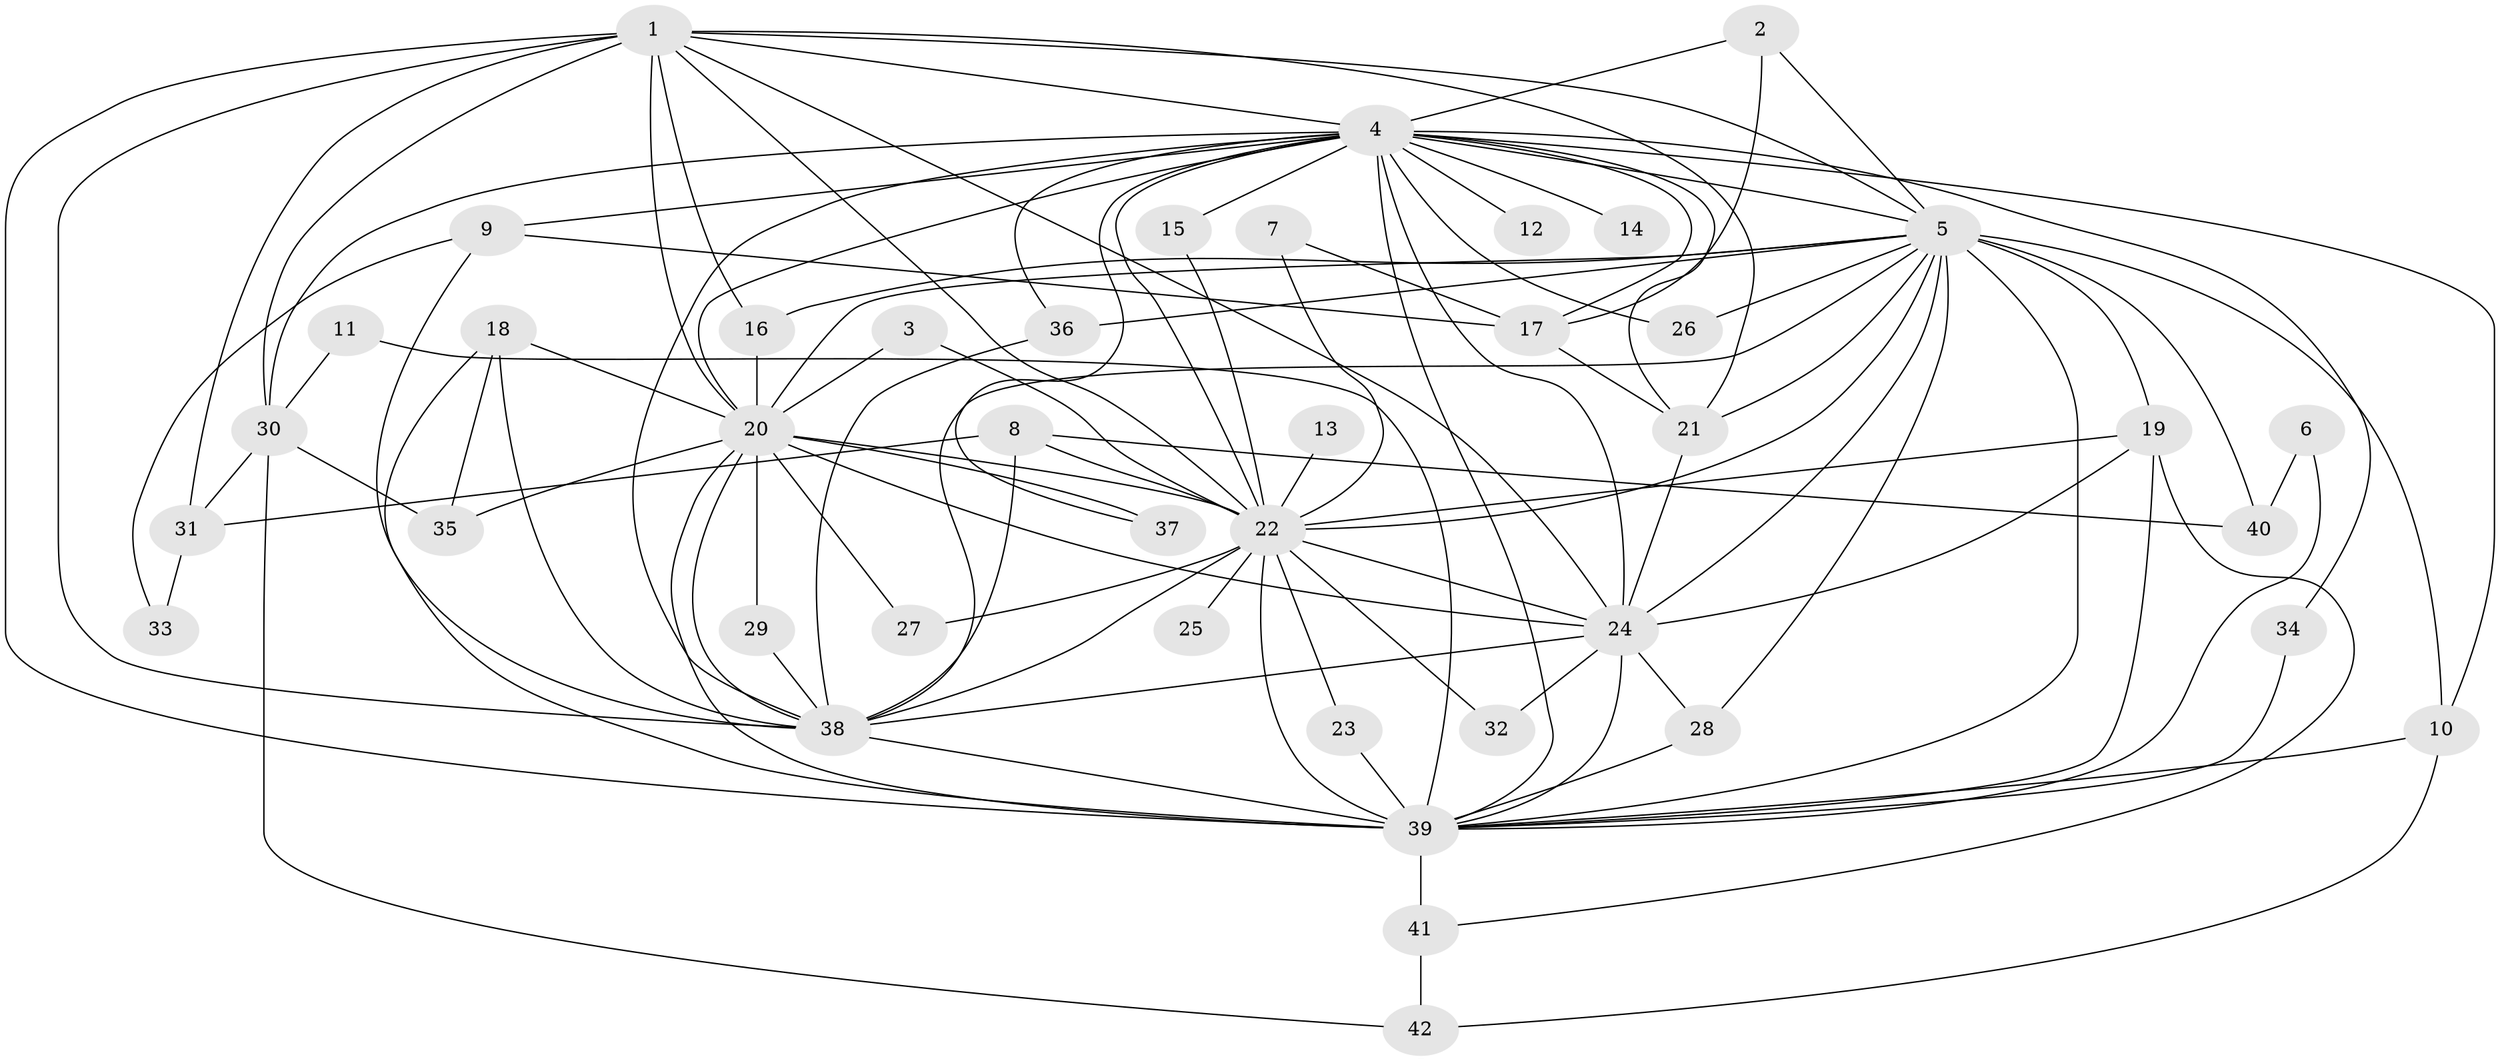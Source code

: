 // original degree distribution, {14: 0.024096385542168676, 17: 0.024096385542168676, 28: 0.012048192771084338, 16: 0.012048192771084338, 21: 0.024096385542168676, 26: 0.012048192771084338, 15: 0.012048192771084338, 6: 0.024096385542168676, 3: 0.1686746987951807, 2: 0.5662650602409639, 5: 0.024096385542168676, 4: 0.08433734939759036, 7: 0.012048192771084338}
// Generated by graph-tools (version 1.1) at 2025/01/03/09/25 03:01:32]
// undirected, 42 vertices, 106 edges
graph export_dot {
graph [start="1"]
  node [color=gray90,style=filled];
  1;
  2;
  3;
  4;
  5;
  6;
  7;
  8;
  9;
  10;
  11;
  12;
  13;
  14;
  15;
  16;
  17;
  18;
  19;
  20;
  21;
  22;
  23;
  24;
  25;
  26;
  27;
  28;
  29;
  30;
  31;
  32;
  33;
  34;
  35;
  36;
  37;
  38;
  39;
  40;
  41;
  42;
  1 -- 4 [weight=1.0];
  1 -- 5 [weight=2.0];
  1 -- 16 [weight=1.0];
  1 -- 20 [weight=2.0];
  1 -- 21 [weight=1.0];
  1 -- 22 [weight=1.0];
  1 -- 24 [weight=1.0];
  1 -- 30 [weight=1.0];
  1 -- 31 [weight=1.0];
  1 -- 38 [weight=1.0];
  1 -- 39 [weight=2.0];
  2 -- 4 [weight=1.0];
  2 -- 5 [weight=1.0];
  2 -- 17 [weight=1.0];
  3 -- 20 [weight=1.0];
  3 -- 22 [weight=1.0];
  4 -- 5 [weight=4.0];
  4 -- 9 [weight=1.0];
  4 -- 10 [weight=1.0];
  4 -- 12 [weight=1.0];
  4 -- 14 [weight=1.0];
  4 -- 15 [weight=1.0];
  4 -- 17 [weight=1.0];
  4 -- 20 [weight=1.0];
  4 -- 21 [weight=1.0];
  4 -- 22 [weight=1.0];
  4 -- 24 [weight=1.0];
  4 -- 26 [weight=1.0];
  4 -- 30 [weight=2.0];
  4 -- 34 [weight=1.0];
  4 -- 36 [weight=1.0];
  4 -- 37 [weight=1.0];
  4 -- 38 [weight=2.0];
  4 -- 39 [weight=2.0];
  5 -- 10 [weight=1.0];
  5 -- 16 [weight=1.0];
  5 -- 19 [weight=1.0];
  5 -- 20 [weight=2.0];
  5 -- 21 [weight=1.0];
  5 -- 22 [weight=2.0];
  5 -- 24 [weight=2.0];
  5 -- 26 [weight=2.0];
  5 -- 28 [weight=1.0];
  5 -- 36 [weight=1.0];
  5 -- 38 [weight=3.0];
  5 -- 39 [weight=5.0];
  5 -- 40 [weight=1.0];
  6 -- 39 [weight=2.0];
  6 -- 40 [weight=1.0];
  7 -- 17 [weight=1.0];
  7 -- 22 [weight=1.0];
  8 -- 22 [weight=2.0];
  8 -- 31 [weight=1.0];
  8 -- 38 [weight=1.0];
  8 -- 40 [weight=2.0];
  9 -- 17 [weight=1.0];
  9 -- 33 [weight=1.0];
  9 -- 38 [weight=1.0];
  10 -- 39 [weight=1.0];
  10 -- 42 [weight=1.0];
  11 -- 30 [weight=1.0];
  11 -- 39 [weight=2.0];
  13 -- 22 [weight=2.0];
  15 -- 22 [weight=1.0];
  16 -- 20 [weight=1.0];
  17 -- 21 [weight=2.0];
  18 -- 20 [weight=1.0];
  18 -- 35 [weight=1.0];
  18 -- 38 [weight=1.0];
  18 -- 39 [weight=2.0];
  19 -- 22 [weight=1.0];
  19 -- 24 [weight=1.0];
  19 -- 39 [weight=1.0];
  19 -- 41 [weight=1.0];
  20 -- 22 [weight=1.0];
  20 -- 24 [weight=3.0];
  20 -- 27 [weight=1.0];
  20 -- 29 [weight=1.0];
  20 -- 35 [weight=1.0];
  20 -- 37 [weight=1.0];
  20 -- 38 [weight=2.0];
  20 -- 39 [weight=2.0];
  21 -- 24 [weight=1.0];
  22 -- 23 [weight=1.0];
  22 -- 24 [weight=1.0];
  22 -- 25 [weight=1.0];
  22 -- 27 [weight=1.0];
  22 -- 32 [weight=1.0];
  22 -- 38 [weight=1.0];
  22 -- 39 [weight=5.0];
  23 -- 39 [weight=2.0];
  24 -- 28 [weight=2.0];
  24 -- 32 [weight=1.0];
  24 -- 38 [weight=1.0];
  24 -- 39 [weight=2.0];
  28 -- 39 [weight=1.0];
  29 -- 38 [weight=1.0];
  30 -- 31 [weight=1.0];
  30 -- 35 [weight=1.0];
  30 -- 42 [weight=1.0];
  31 -- 33 [weight=1.0];
  34 -- 39 [weight=1.0];
  36 -- 38 [weight=1.0];
  38 -- 39 [weight=2.0];
  39 -- 41 [weight=2.0];
  41 -- 42 [weight=1.0];
}
